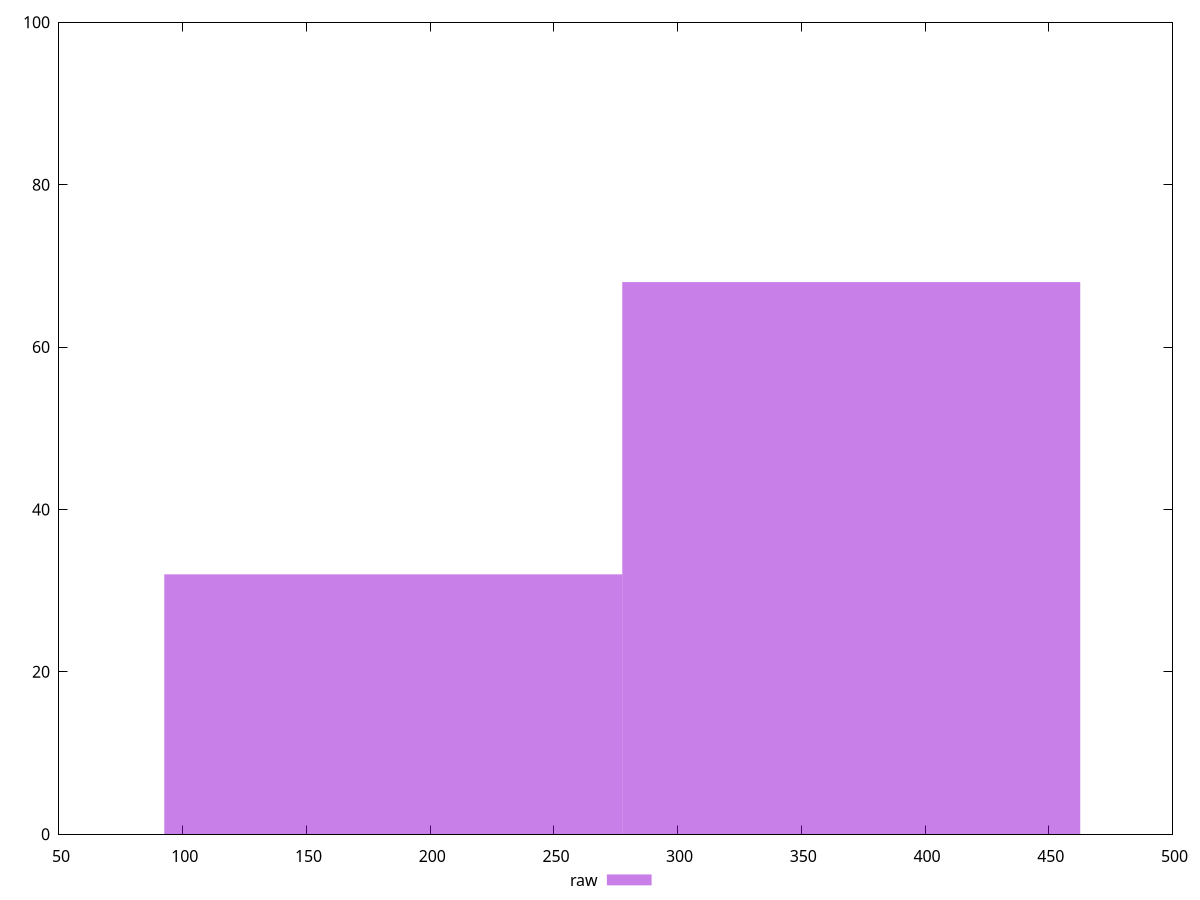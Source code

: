 reset
set terminal svg size 640, 490 enhanced background rgb 'white'
set output "reprap/uses-http2/samples/pages+cached+noexternal+noimg/raw/histogram.svg"

$raw <<EOF
370.1747345591417 68
185.08736727957086 32
EOF

set key outside below
set boxwidth 185.08736727957086
set yrange [0:100]
set style fill transparent solid 0.5 noborder

plot \
  $raw title "raw" with boxes, \


reset